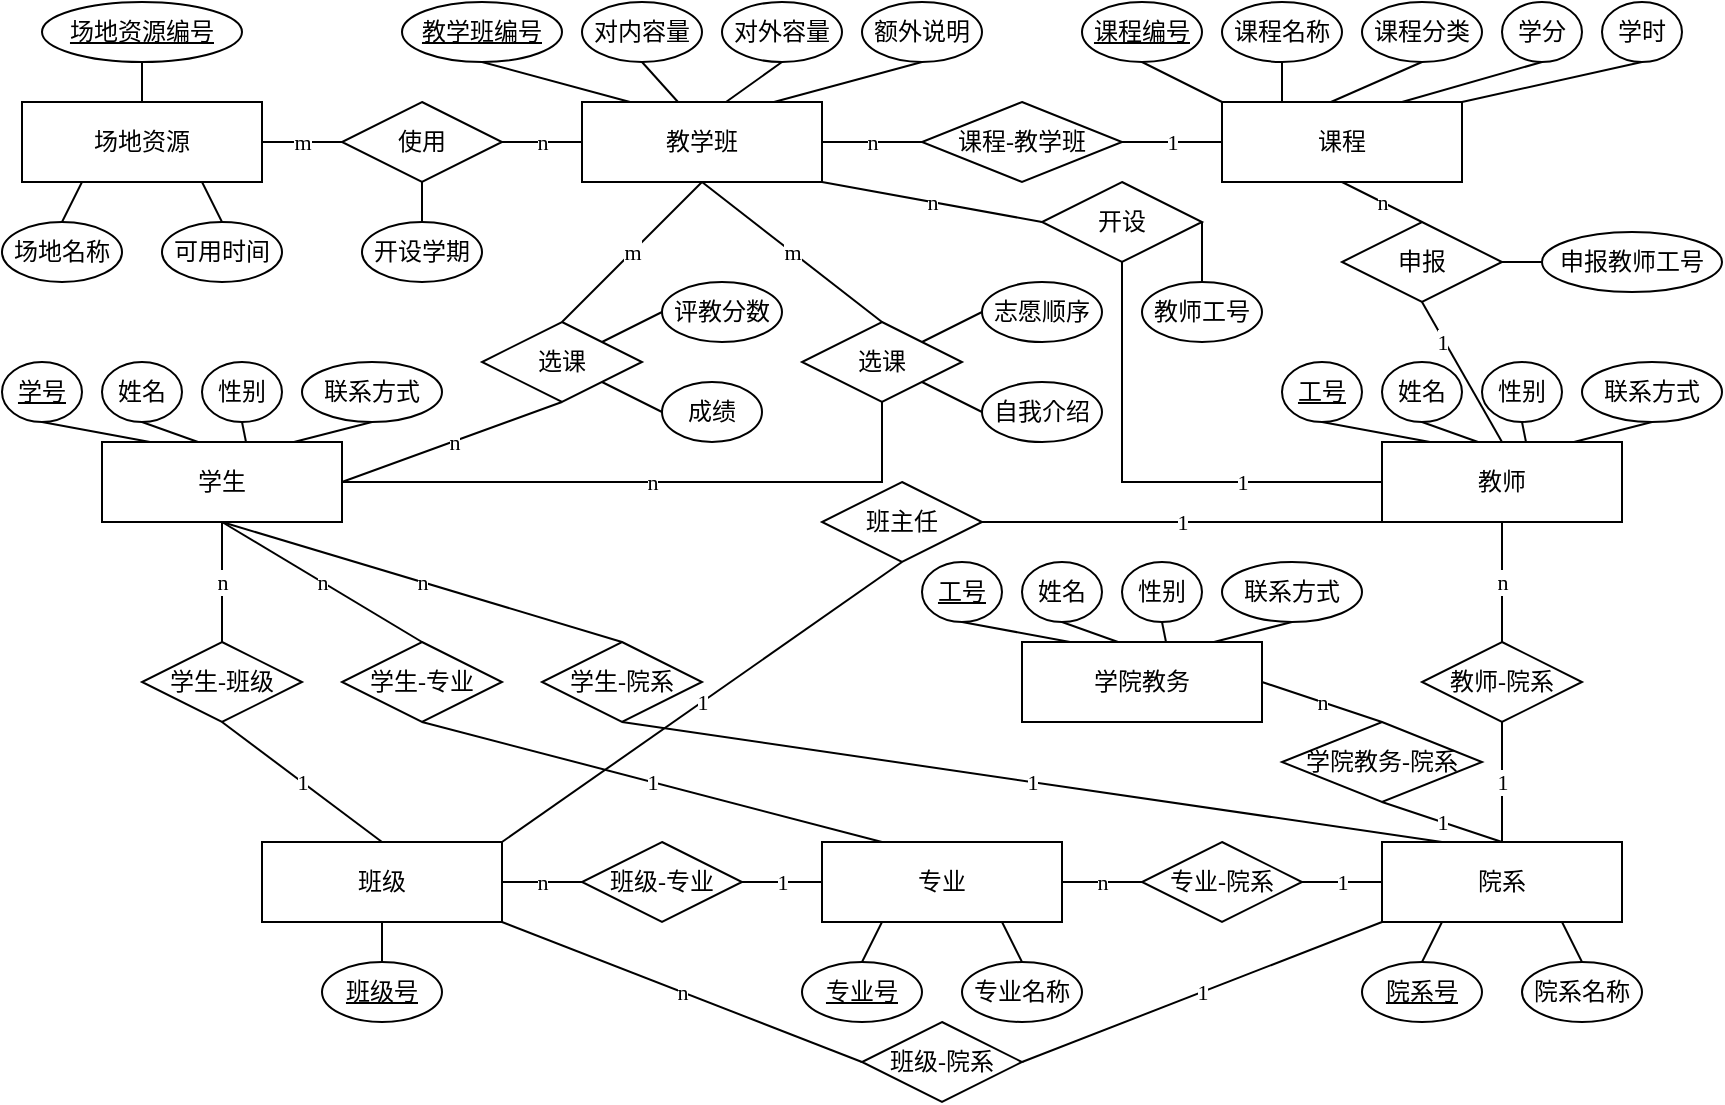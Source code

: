 <mxfile version="24.7.17">
  <diagram id="R2lEEEUBdFMjLlhIrx00" name="Page-1">
    <mxGraphModel dx="1185" dy="694" grid="1" gridSize="10" guides="1" tooltips="1" connect="1" arrows="1" fold="1" page="1" pageScale="1" pageWidth="1169" pageHeight="827" math="0" shadow="0" extFonts="Permanent Marker^https://fonts.googleapis.com/css?family=Permanent+Marker">
      <root>
        <mxCell id="0" />
        <mxCell id="1" parent="0" />
        <mxCell id="3BoCwt5KpNZVM9zIBBHS-1" value="学生" style="rounded=0;whiteSpace=wrap;html=1;fontFamily=宋体-简;" parent="1" vertex="1">
          <mxGeometry x="90" y="260" width="120" height="40" as="geometry" />
        </mxCell>
        <mxCell id="3BoCwt5KpNZVM9zIBBHS-3" value="学号" style="ellipse;whiteSpace=wrap;html=1;fontStyle=4;fontFamily=宋体-简;" parent="1" vertex="1">
          <mxGeometry x="40" y="220" width="40" height="30" as="geometry" />
        </mxCell>
        <mxCell id="3BoCwt5KpNZVM9zIBBHS-5" value="姓名" style="ellipse;whiteSpace=wrap;html=1;fontFamily=宋体-简;" parent="1" vertex="1">
          <mxGeometry x="90" y="220" width="40" height="30" as="geometry" />
        </mxCell>
        <mxCell id="3BoCwt5KpNZVM9zIBBHS-7" value="性别" style="ellipse;whiteSpace=wrap;html=1;fontFamily=宋体-简;" parent="1" vertex="1">
          <mxGeometry x="140" y="220" width="40" height="30" as="geometry" />
        </mxCell>
        <mxCell id="3BoCwt5KpNZVM9zIBBHS-8" value="" style="endArrow=none;html=1;rounded=0;entryX=0.5;entryY=1;entryDx=0;entryDy=0;exitX=0.2;exitY=0;exitDx=0;exitDy=0;exitPerimeter=0;fontFamily=宋体-简;" parent="1" source="3BoCwt5KpNZVM9zIBBHS-1" target="3BoCwt5KpNZVM9zIBBHS-3" edge="1">
          <mxGeometry width="50" height="50" relative="1" as="geometry">
            <mxPoint x="184" y="298.39" as="sourcePoint" />
            <mxPoint x="234" y="248.39" as="targetPoint" />
          </mxGeometry>
        </mxCell>
        <mxCell id="3BoCwt5KpNZVM9zIBBHS-10" value="" style="endArrow=none;html=1;rounded=0;entryX=0.5;entryY=1;entryDx=0;entryDy=0;exitX=0.4;exitY=0;exitDx=0;exitDy=0;exitPerimeter=0;fontFamily=宋体-简;" parent="1" source="3BoCwt5KpNZVM9zIBBHS-1" target="3BoCwt5KpNZVM9zIBBHS-5" edge="1">
          <mxGeometry width="50" height="50" relative="1" as="geometry">
            <mxPoint x="154" y="298.39" as="sourcePoint" />
            <mxPoint x="204" y="248.39" as="targetPoint" />
          </mxGeometry>
        </mxCell>
        <mxCell id="3BoCwt5KpNZVM9zIBBHS-11" value="" style="endArrow=none;html=1;rounded=0;entryX=0.5;entryY=1;entryDx=0;entryDy=0;exitX=0.6;exitY=0;exitDx=0;exitDy=0;exitPerimeter=0;fontFamily=宋体-简;" parent="1" source="3BoCwt5KpNZVM9zIBBHS-1" target="3BoCwt5KpNZVM9zIBBHS-7" edge="1">
          <mxGeometry width="50" height="50" relative="1" as="geometry">
            <mxPoint x="184" y="298.39" as="sourcePoint" />
            <mxPoint x="234" y="248.39" as="targetPoint" />
          </mxGeometry>
        </mxCell>
        <mxCell id="3BoCwt5KpNZVM9zIBBHS-12" value="联系方式" style="ellipse;whiteSpace=wrap;html=1;fontFamily=宋体-简;" parent="1" vertex="1">
          <mxGeometry x="190" y="220" width="70" height="30" as="geometry" />
        </mxCell>
        <mxCell id="3BoCwt5KpNZVM9zIBBHS-13" value="" style="endArrow=none;html=1;rounded=0;entryX=0.5;entryY=1;entryDx=0;entryDy=0;exitX=0.8;exitY=0;exitDx=0;exitDy=0;exitPerimeter=0;fontFamily=宋体-简;" parent="1" source="3BoCwt5KpNZVM9zIBBHS-1" target="3BoCwt5KpNZVM9zIBBHS-12" edge="1">
          <mxGeometry width="50" height="50" relative="1" as="geometry">
            <mxPoint x="184" y="298.39" as="sourcePoint" />
            <mxPoint x="234" y="248.39" as="targetPoint" />
          </mxGeometry>
        </mxCell>
        <mxCell id="3BoCwt5KpNZVM9zIBBHS-14" value="班级" style="rounded=0;whiteSpace=wrap;html=1;fontFamily=宋体-简;" parent="1" vertex="1">
          <mxGeometry x="170" y="460" width="120" height="40" as="geometry" />
        </mxCell>
        <mxCell id="3BoCwt5KpNZVM9zIBBHS-15" value="院系" style="rounded=0;whiteSpace=wrap;html=1;fontFamily=宋体-简;" parent="1" vertex="1">
          <mxGeometry x="730" y="460" width="120" height="40" as="geometry" />
        </mxCell>
        <mxCell id="3BoCwt5KpNZVM9zIBBHS-16" value="专业" style="rounded=0;whiteSpace=wrap;html=1;fontFamily=宋体-简;" parent="1" vertex="1">
          <mxGeometry x="450" y="460" width="120" height="40" as="geometry" />
        </mxCell>
        <mxCell id="3BoCwt5KpNZVM9zIBBHS-17" value="专业-院系" style="rhombus;whiteSpace=wrap;html=1;fontFamily=宋体-简;" parent="1" vertex="1">
          <mxGeometry x="610" y="460" width="80" height="40" as="geometry" />
        </mxCell>
        <mxCell id="3BoCwt5KpNZVM9zIBBHS-19" value="" style="endArrow=none;html=1;rounded=0;entryX=0;entryY=0.5;entryDx=0;entryDy=0;exitX=1;exitY=0.5;exitDx=0;exitDy=0;fontFamily=宋体-简;" parent="1" source="3BoCwt5KpNZVM9zIBBHS-16" target="3BoCwt5KpNZVM9zIBBHS-17" edge="1">
          <mxGeometry width="50" height="50" relative="1" as="geometry">
            <mxPoint x="664" y="542" as="sourcePoint" />
            <mxPoint x="674" y="602" as="targetPoint" />
          </mxGeometry>
        </mxCell>
        <mxCell id="3BoCwt5KpNZVM9zIBBHS-22" value="n" style="edgeLabel;html=1;align=center;verticalAlign=middle;resizable=0;points=[];fontFamily=宋体-简;" parent="3BoCwt5KpNZVM9zIBBHS-19" vertex="1" connectable="0">
          <mxGeometry relative="1" as="geometry">
            <mxPoint as="offset" />
          </mxGeometry>
        </mxCell>
        <mxCell id="3BoCwt5KpNZVM9zIBBHS-20" value="" style="endArrow=none;html=1;rounded=0;entryX=0;entryY=0.5;entryDx=0;entryDy=0;fontFamily=宋体-简;exitX=1;exitY=0.5;exitDx=0;exitDy=0;" parent="1" source="3BoCwt5KpNZVM9zIBBHS-17" target="3BoCwt5KpNZVM9zIBBHS-15" edge="1">
          <mxGeometry width="50" height="50" relative="1" as="geometry">
            <mxPoint x="694" y="480" as="sourcePoint" />
            <mxPoint x="624" y="488" as="targetPoint" />
          </mxGeometry>
        </mxCell>
        <mxCell id="3BoCwt5KpNZVM9zIBBHS-21" value="1" style="edgeLabel;html=1;align=center;verticalAlign=middle;resizable=0;points=[];fontFamily=宋体-简;" parent="3BoCwt5KpNZVM9zIBBHS-20" vertex="1" connectable="0">
          <mxGeometry relative="1" as="geometry">
            <mxPoint as="offset" />
          </mxGeometry>
        </mxCell>
        <mxCell id="3BoCwt5KpNZVM9zIBBHS-23" value="班级-专业" style="rhombus;whiteSpace=wrap;html=1;fontFamily=宋体-简;" parent="1" vertex="1">
          <mxGeometry x="330" y="460" width="80" height="40" as="geometry" />
        </mxCell>
        <mxCell id="3BoCwt5KpNZVM9zIBBHS-25" value="" style="endArrow=none;html=1;rounded=0;entryX=1;entryY=0.5;entryDx=0;entryDy=0;exitX=0;exitY=0.5;exitDx=0;exitDy=0;fontFamily=宋体-简;" parent="1" source="3BoCwt5KpNZVM9zIBBHS-23" target="3BoCwt5KpNZVM9zIBBHS-14" edge="1">
          <mxGeometry width="50" height="50" relative="1" as="geometry">
            <mxPoint x="364" y="610" as="sourcePoint" />
            <mxPoint x="414" y="560" as="targetPoint" />
          </mxGeometry>
        </mxCell>
        <mxCell id="3BoCwt5KpNZVM9zIBBHS-26" value="n" style="edgeLabel;html=1;align=center;verticalAlign=middle;resizable=0;points=[];fontFamily=宋体-简;" parent="3BoCwt5KpNZVM9zIBBHS-25" vertex="1" connectable="0">
          <mxGeometry relative="1" as="geometry">
            <mxPoint as="offset" />
          </mxGeometry>
        </mxCell>
        <mxCell id="3BoCwt5KpNZVM9zIBBHS-27" value="" style="endArrow=none;html=1;rounded=0;exitX=1;exitY=0.5;exitDx=0;exitDy=0;entryX=0;entryY=0.5;entryDx=0;entryDy=0;fontFamily=宋体-简;" parent="1" source="3BoCwt5KpNZVM9zIBBHS-23" target="3BoCwt5KpNZVM9zIBBHS-16" edge="1">
          <mxGeometry width="50" height="50" relative="1" as="geometry">
            <mxPoint x="574" y="590" as="sourcePoint" />
            <mxPoint x="624" y="540" as="targetPoint" />
          </mxGeometry>
        </mxCell>
        <mxCell id="3BoCwt5KpNZVM9zIBBHS-28" value="1" style="edgeLabel;html=1;align=center;verticalAlign=middle;resizable=0;points=[];fontFamily=宋体-简;" parent="3BoCwt5KpNZVM9zIBBHS-27" vertex="1" connectable="0">
          <mxGeometry relative="1" as="geometry">
            <mxPoint as="offset" />
          </mxGeometry>
        </mxCell>
        <mxCell id="3BoCwt5KpNZVM9zIBBHS-30" value="班级号" style="ellipse;whiteSpace=wrap;html=1;fontStyle=4;fontFamily=宋体-简;" parent="1" vertex="1">
          <mxGeometry x="200" y="520" width="60" height="30" as="geometry" />
        </mxCell>
        <mxCell id="3BoCwt5KpNZVM9zIBBHS-31" value="班级-院系" style="rhombus;whiteSpace=wrap;html=1;fontFamily=宋体-简;" parent="1" vertex="1">
          <mxGeometry x="470" y="550" width="80" height="40" as="geometry" />
        </mxCell>
        <mxCell id="3BoCwt5KpNZVM9zIBBHS-32" value="" style="endArrow=none;html=1;rounded=0;entryX=1;entryY=1;entryDx=0;entryDy=0;exitX=0;exitY=0.5;exitDx=0;exitDy=0;fontFamily=宋体-简;" parent="1" source="3BoCwt5KpNZVM9zIBBHS-31" target="3BoCwt5KpNZVM9zIBBHS-14" edge="1">
          <mxGeometry width="50" height="50" relative="1" as="geometry">
            <mxPoint x="344" y="490" as="sourcePoint" />
            <mxPoint x="304" y="490" as="targetPoint" />
          </mxGeometry>
        </mxCell>
        <mxCell id="3BoCwt5KpNZVM9zIBBHS-33" value="n" style="edgeLabel;html=1;align=center;verticalAlign=middle;resizable=0;points=[];fontFamily=宋体-简;" parent="3BoCwt5KpNZVM9zIBBHS-32" vertex="1" connectable="0">
          <mxGeometry relative="1" as="geometry">
            <mxPoint as="offset" />
          </mxGeometry>
        </mxCell>
        <mxCell id="3BoCwt5KpNZVM9zIBBHS-34" value="" style="endArrow=none;html=1;rounded=0;exitX=1;exitY=0.5;exitDx=0;exitDy=0;entryX=0;entryY=1;entryDx=0;entryDy=0;fontFamily=宋体-简;" parent="1" source="3BoCwt5KpNZVM9zIBBHS-31" target="3BoCwt5KpNZVM9zIBBHS-15" edge="1">
          <mxGeometry width="50" height="50" relative="1" as="geometry">
            <mxPoint x="424" y="530" as="sourcePoint" />
            <mxPoint x="464" y="530" as="targetPoint" />
          </mxGeometry>
        </mxCell>
        <mxCell id="3BoCwt5KpNZVM9zIBBHS-35" value="1" style="edgeLabel;html=1;align=center;verticalAlign=middle;resizable=0;points=[];fontFamily=宋体-简;" parent="3BoCwt5KpNZVM9zIBBHS-34" vertex="1" connectable="0">
          <mxGeometry relative="1" as="geometry">
            <mxPoint as="offset" />
          </mxGeometry>
        </mxCell>
        <mxCell id="3BoCwt5KpNZVM9zIBBHS-38" value="" style="endArrow=none;html=1;rounded=0;entryX=0.5;entryY=1;entryDx=0;entryDy=0;exitX=0.5;exitY=0;exitDx=0;exitDy=0;fontFamily=宋体-简;" parent="1" source="3BoCwt5KpNZVM9zIBBHS-30" target="3BoCwt5KpNZVM9zIBBHS-14" edge="1">
          <mxGeometry width="50" height="50" relative="1" as="geometry">
            <mxPoint x="384" y="490" as="sourcePoint" />
            <mxPoint x="434" y="440" as="targetPoint" />
          </mxGeometry>
        </mxCell>
        <mxCell id="3BoCwt5KpNZVM9zIBBHS-39" value="专业名称" style="ellipse;whiteSpace=wrap;html=1;fontFamily=宋体-简;" parent="1" vertex="1">
          <mxGeometry x="520" y="520" width="60" height="30" as="geometry" />
        </mxCell>
        <mxCell id="3BoCwt5KpNZVM9zIBBHS-40" value="" style="endArrow=none;html=1;rounded=0;entryX=0.75;entryY=1;entryDx=0;entryDy=0;exitX=0.5;exitY=0;exitDx=0;exitDy=0;fontFamily=宋体-简;" parent="1" source="3BoCwt5KpNZVM9zIBBHS-39" target="3BoCwt5KpNZVM9zIBBHS-16" edge="1">
          <mxGeometry width="50" height="50" relative="1" as="geometry">
            <mxPoint x="244" y="530" as="sourcePoint" />
            <mxPoint x="244" y="510" as="targetPoint" />
          </mxGeometry>
        </mxCell>
        <mxCell id="3BoCwt5KpNZVM9zIBBHS-41" value="专业号" style="ellipse;whiteSpace=wrap;html=1;fontStyle=4;fontFamily=宋体-简;" parent="1" vertex="1">
          <mxGeometry x="440" y="520" width="60" height="30" as="geometry" />
        </mxCell>
        <mxCell id="3BoCwt5KpNZVM9zIBBHS-42" value="" style="endArrow=none;html=1;rounded=0;entryX=0.25;entryY=1;entryDx=0;entryDy=0;exitX=0.5;exitY=0;exitDx=0;exitDy=0;fontFamily=宋体-简;" parent="1" source="3BoCwt5KpNZVM9zIBBHS-41" target="3BoCwt5KpNZVM9zIBBHS-16" edge="1">
          <mxGeometry width="50" height="50" relative="1" as="geometry">
            <mxPoint x="554" y="530" as="sourcePoint" />
            <mxPoint x="554" y="510" as="targetPoint" />
          </mxGeometry>
        </mxCell>
        <mxCell id="3BoCwt5KpNZVM9zIBBHS-43" value="院系名称" style="ellipse;whiteSpace=wrap;html=1;fontFamily=宋体-简;" parent="1" vertex="1">
          <mxGeometry x="800" y="520" width="60" height="30" as="geometry" />
        </mxCell>
        <mxCell id="3BoCwt5KpNZVM9zIBBHS-44" value="" style="endArrow=none;html=1;rounded=0;exitX=0.5;exitY=0;exitDx=0;exitDy=0;entryX=0.75;entryY=1;entryDx=0;entryDy=0;fontFamily=宋体-简;" parent="1" source="3BoCwt5KpNZVM9zIBBHS-43" target="3BoCwt5KpNZVM9zIBBHS-15" edge="1">
          <mxGeometry width="50" height="50" relative="1" as="geometry">
            <mxPoint x="524" y="530" as="sourcePoint" />
            <mxPoint x="824" y="500" as="targetPoint" />
          </mxGeometry>
        </mxCell>
        <mxCell id="3BoCwt5KpNZVM9zIBBHS-45" value="院系号" style="ellipse;whiteSpace=wrap;html=1;fontStyle=4;fontFamily=宋体-简;" parent="1" vertex="1">
          <mxGeometry x="720" y="520" width="60" height="30" as="geometry" />
        </mxCell>
        <mxCell id="3BoCwt5KpNZVM9zIBBHS-46" value="" style="endArrow=none;html=1;rounded=0;exitX=0.5;exitY=0;exitDx=0;exitDy=0;entryX=0.25;entryY=1;entryDx=0;entryDy=0;fontFamily=宋体-简;" parent="1" source="3BoCwt5KpNZVM9zIBBHS-45" target="3BoCwt5KpNZVM9zIBBHS-15" edge="1">
          <mxGeometry width="50" height="50" relative="1" as="geometry">
            <mxPoint x="834" y="530" as="sourcePoint" />
            <mxPoint x="774" y="510" as="targetPoint" />
          </mxGeometry>
        </mxCell>
        <mxCell id="3BoCwt5KpNZVM9zIBBHS-47" value="学生-班级" style="rhombus;whiteSpace=wrap;html=1;fontFamily=宋体-简;" parent="1" vertex="1">
          <mxGeometry x="110" y="360" width="80" height="40" as="geometry" />
        </mxCell>
        <mxCell id="3BoCwt5KpNZVM9zIBBHS-48" value="" style="endArrow=none;html=1;rounded=0;exitX=0.5;exitY=1;exitDx=0;exitDy=0;entryX=0.5;entryY=0;entryDx=0;entryDy=0;fontFamily=宋体-简;" parent="1" source="3BoCwt5KpNZVM9zIBBHS-47" target="3BoCwt5KpNZVM9zIBBHS-14" edge="1">
          <mxGeometry width="50" height="50" relative="1" as="geometry">
            <mxPoint x="324" y="410.72" as="sourcePoint" />
            <mxPoint x="364" y="410.72" as="targetPoint" />
          </mxGeometry>
        </mxCell>
        <mxCell id="3BoCwt5KpNZVM9zIBBHS-49" value="1" style="edgeLabel;html=1;align=center;verticalAlign=middle;resizable=0;points=[];fontFamily=宋体-简;" parent="3BoCwt5KpNZVM9zIBBHS-48" vertex="1" connectable="0">
          <mxGeometry relative="1" as="geometry">
            <mxPoint as="offset" />
          </mxGeometry>
        </mxCell>
        <mxCell id="3BoCwt5KpNZVM9zIBBHS-50" value="" style="endArrow=none;html=1;rounded=0;entryX=0.5;entryY=1;entryDx=0;entryDy=0;exitX=0.5;exitY=0;exitDx=0;exitDy=0;fontFamily=宋体-简;" parent="1" source="3BoCwt5KpNZVM9zIBBHS-47" target="3BoCwt5KpNZVM9zIBBHS-1" edge="1">
          <mxGeometry width="50" height="50" relative="1" as="geometry">
            <mxPoint x="264" y="450" as="sourcePoint" />
            <mxPoint x="224" y="450" as="targetPoint" />
          </mxGeometry>
        </mxCell>
        <mxCell id="3BoCwt5KpNZVM9zIBBHS-51" value="n" style="edgeLabel;html=1;align=center;verticalAlign=middle;resizable=0;points=[];fontFamily=宋体-简;" parent="3BoCwt5KpNZVM9zIBBHS-50" vertex="1" connectable="0">
          <mxGeometry relative="1" as="geometry">
            <mxPoint as="offset" />
          </mxGeometry>
        </mxCell>
        <mxCell id="3BoCwt5KpNZVM9zIBBHS-52" value="学生-专业" style="rhombus;whiteSpace=wrap;html=1;fontFamily=宋体-简;" parent="1" vertex="1">
          <mxGeometry x="210" y="360" width="80" height="40" as="geometry" />
        </mxCell>
        <mxCell id="3BoCwt5KpNZVM9zIBBHS-53" value="学生-院系" style="rhombus;whiteSpace=wrap;html=1;fontFamily=宋体-简;" parent="1" vertex="1">
          <mxGeometry x="310" y="360" width="80" height="40" as="geometry" />
        </mxCell>
        <mxCell id="3BoCwt5KpNZVM9zIBBHS-54" value="" style="endArrow=none;html=1;rounded=0;entryX=0.5;entryY=1;entryDx=0;entryDy=0;exitX=0.5;exitY=0;exitDx=0;exitDy=0;fontFamily=宋体-简;" parent="1" source="3BoCwt5KpNZVM9zIBBHS-52" target="3BoCwt5KpNZVM9zIBBHS-1" edge="1">
          <mxGeometry width="50" height="50" relative="1" as="geometry">
            <mxPoint x="164" y="360" as="sourcePoint" />
            <mxPoint x="164" y="330" as="targetPoint" />
          </mxGeometry>
        </mxCell>
        <mxCell id="3BoCwt5KpNZVM9zIBBHS-55" value="n" style="edgeLabel;html=1;align=center;verticalAlign=middle;resizable=0;points=[];fontFamily=宋体-简;" parent="3BoCwt5KpNZVM9zIBBHS-54" vertex="1" connectable="0">
          <mxGeometry relative="1" as="geometry">
            <mxPoint as="offset" />
          </mxGeometry>
        </mxCell>
        <mxCell id="3BoCwt5KpNZVM9zIBBHS-56" value="" style="endArrow=none;html=1;rounded=0;entryX=0.5;entryY=1;entryDx=0;entryDy=0;exitX=0.5;exitY=0;exitDx=0;exitDy=0;fontFamily=宋体-简;" parent="1" source="3BoCwt5KpNZVM9zIBBHS-53" target="3BoCwt5KpNZVM9zIBBHS-1" edge="1">
          <mxGeometry width="50" height="50" relative="1" as="geometry">
            <mxPoint x="264" y="360" as="sourcePoint" />
            <mxPoint x="164" y="330" as="targetPoint" />
          </mxGeometry>
        </mxCell>
        <mxCell id="3BoCwt5KpNZVM9zIBBHS-57" value="n" style="edgeLabel;html=1;align=center;verticalAlign=middle;resizable=0;points=[];fontFamily=宋体-简;" parent="3BoCwt5KpNZVM9zIBBHS-56" vertex="1" connectable="0">
          <mxGeometry relative="1" as="geometry">
            <mxPoint as="offset" />
          </mxGeometry>
        </mxCell>
        <mxCell id="3BoCwt5KpNZVM9zIBBHS-58" value="" style="endArrow=none;html=1;rounded=0;exitX=0.5;exitY=1;exitDx=0;exitDy=0;entryX=0.25;entryY=0;entryDx=0;entryDy=0;fontFamily=宋体-简;" parent="1" source="3BoCwt5KpNZVM9zIBBHS-52" target="3BoCwt5KpNZVM9zIBBHS-16" edge="1">
          <mxGeometry width="50" height="50" relative="1" as="geometry">
            <mxPoint x="244" y="420.02" as="sourcePoint" />
            <mxPoint x="244" y="450.02" as="targetPoint" />
          </mxGeometry>
        </mxCell>
        <mxCell id="3BoCwt5KpNZVM9zIBBHS-59" value="1" style="edgeLabel;html=1;align=center;verticalAlign=middle;resizable=0;points=[];fontFamily=宋体-简;" parent="3BoCwt5KpNZVM9zIBBHS-58" vertex="1" connectable="0">
          <mxGeometry relative="1" as="geometry">
            <mxPoint as="offset" />
          </mxGeometry>
        </mxCell>
        <mxCell id="3BoCwt5KpNZVM9zIBBHS-60" value="" style="endArrow=none;html=1;rounded=0;exitX=0.5;exitY=1;exitDx=0;exitDy=0;entryX=0.25;entryY=0;entryDx=0;entryDy=0;fontFamily=宋体-简;" parent="1" source="3BoCwt5KpNZVM9zIBBHS-53" target="3BoCwt5KpNZVM9zIBBHS-15" edge="1">
          <mxGeometry width="50" height="50" relative="1" as="geometry">
            <mxPoint x="254" y="430.02" as="sourcePoint" />
            <mxPoint x="254" y="460.02" as="targetPoint" />
          </mxGeometry>
        </mxCell>
        <mxCell id="3BoCwt5KpNZVM9zIBBHS-61" value="1" style="edgeLabel;html=1;align=center;verticalAlign=middle;resizable=0;points=[];fontFamily=宋体-简;" parent="3BoCwt5KpNZVM9zIBBHS-60" vertex="1" connectable="0">
          <mxGeometry relative="1" as="geometry">
            <mxPoint as="offset" />
          </mxGeometry>
        </mxCell>
        <mxCell id="3BoCwt5KpNZVM9zIBBHS-62" value="教师" style="rounded=0;whiteSpace=wrap;html=1;fontFamily=宋体-简;" parent="1" vertex="1">
          <mxGeometry x="730" y="260" width="120" height="40" as="geometry" />
        </mxCell>
        <mxCell id="3BoCwt5KpNZVM9zIBBHS-68" value="工号" style="ellipse;whiteSpace=wrap;html=1;fontStyle=4;fontFamily=宋体-简;" parent="1" vertex="1">
          <mxGeometry x="680" y="220" width="40" height="30" as="geometry" />
        </mxCell>
        <mxCell id="3BoCwt5KpNZVM9zIBBHS-69" value="姓名" style="ellipse;whiteSpace=wrap;html=1;fontFamily=宋体-简;" parent="1" vertex="1">
          <mxGeometry x="730" y="220" width="40" height="30" as="geometry" />
        </mxCell>
        <mxCell id="3BoCwt5KpNZVM9zIBBHS-70" value="性别" style="ellipse;whiteSpace=wrap;html=1;fontFamily=宋体-简;" parent="1" vertex="1">
          <mxGeometry x="780" y="220" width="40" height="30" as="geometry" />
        </mxCell>
        <mxCell id="3BoCwt5KpNZVM9zIBBHS-71" value="" style="endArrow=none;html=1;rounded=0;entryX=0.5;entryY=1;entryDx=0;entryDy=0;exitX=0.2;exitY=0;exitDx=0;exitDy=0;exitPerimeter=0;fontFamily=宋体-简;" parent="1" source="3BoCwt5KpNZVM9zIBBHS-62" target="3BoCwt5KpNZVM9zIBBHS-68" edge="1">
          <mxGeometry width="50" height="50" relative="1" as="geometry">
            <mxPoint x="758" y="256.39" as="sourcePoint" />
            <mxPoint x="874" y="246.39" as="targetPoint" />
          </mxGeometry>
        </mxCell>
        <mxCell id="3BoCwt5KpNZVM9zIBBHS-72" value="" style="endArrow=none;html=1;rounded=0;entryX=0.5;entryY=1;entryDx=0;entryDy=0;exitX=0.4;exitY=0;exitDx=0;exitDy=0;exitPerimeter=0;fontFamily=宋体-简;" parent="1" source="3BoCwt5KpNZVM9zIBBHS-62" target="3BoCwt5KpNZVM9zIBBHS-69" edge="1">
          <mxGeometry width="50" height="50" relative="1" as="geometry">
            <mxPoint x="782" y="256.39" as="sourcePoint" />
            <mxPoint x="844" y="246.39" as="targetPoint" />
          </mxGeometry>
        </mxCell>
        <mxCell id="3BoCwt5KpNZVM9zIBBHS-73" value="" style="endArrow=none;html=1;rounded=0;entryX=0.5;entryY=1;entryDx=0;entryDy=0;exitX=0.6;exitY=0;exitDx=0;exitDy=0;exitPerimeter=0;fontFamily=宋体-简;" parent="1" source="3BoCwt5KpNZVM9zIBBHS-62" target="3BoCwt5KpNZVM9zIBBHS-70" edge="1">
          <mxGeometry width="50" height="50" relative="1" as="geometry">
            <mxPoint x="806" y="256.39" as="sourcePoint" />
            <mxPoint x="874" y="246.39" as="targetPoint" />
          </mxGeometry>
        </mxCell>
        <mxCell id="3BoCwt5KpNZVM9zIBBHS-74" value="联系方式" style="ellipse;whiteSpace=wrap;html=1;fontFamily=宋体-简;" parent="1" vertex="1">
          <mxGeometry x="830" y="220" width="70" height="30" as="geometry" />
        </mxCell>
        <mxCell id="3BoCwt5KpNZVM9zIBBHS-75" value="" style="endArrow=none;html=1;rounded=0;entryX=0.5;entryY=1;entryDx=0;entryDy=0;exitX=0.8;exitY=0;exitDx=0;exitDy=0;exitPerimeter=0;fontFamily=宋体-简;" parent="1" source="3BoCwt5KpNZVM9zIBBHS-62" target="3BoCwt5KpNZVM9zIBBHS-74" edge="1">
          <mxGeometry width="50" height="50" relative="1" as="geometry">
            <mxPoint x="830" y="256.39" as="sourcePoint" />
            <mxPoint x="874" y="246.39" as="targetPoint" />
          </mxGeometry>
        </mxCell>
        <mxCell id="3BoCwt5KpNZVM9zIBBHS-76" value="教师-院系" style="rhombus;whiteSpace=wrap;html=1;fontFamily=宋体-简;" parent="1" vertex="1">
          <mxGeometry x="750" y="360" width="80" height="40" as="geometry" />
        </mxCell>
        <mxCell id="3BoCwt5KpNZVM9zIBBHS-77" value="" style="endArrow=none;html=1;rounded=0;entryX=0.5;entryY=1;entryDx=0;entryDy=0;exitX=0.5;exitY=0;exitDx=0;exitDy=0;fontFamily=宋体-简;" parent="1" source="3BoCwt5KpNZVM9zIBBHS-76" target="3BoCwt5KpNZVM9zIBBHS-62" edge="1">
          <mxGeometry width="50" height="50" relative="1" as="geometry">
            <mxPoint x="444" y="360" as="sourcePoint" />
            <mxPoint x="244" y="330" as="targetPoint" />
          </mxGeometry>
        </mxCell>
        <mxCell id="3BoCwt5KpNZVM9zIBBHS-78" value="n" style="edgeLabel;html=1;align=center;verticalAlign=middle;resizable=0;points=[];fontFamily=宋体-简;" parent="3BoCwt5KpNZVM9zIBBHS-77" vertex="1" connectable="0">
          <mxGeometry relative="1" as="geometry">
            <mxPoint as="offset" />
          </mxGeometry>
        </mxCell>
        <mxCell id="3BoCwt5KpNZVM9zIBBHS-79" value="" style="endArrow=none;html=1;rounded=0;exitX=0.5;exitY=1;exitDx=0;exitDy=0;entryX=0.5;entryY=0;entryDx=0;entryDy=0;fontFamily=宋体-简;" parent="1" source="3BoCwt5KpNZVM9zIBBHS-76" target="3BoCwt5KpNZVM9zIBBHS-15" edge="1">
          <mxGeometry width="50" height="50" relative="1" as="geometry">
            <mxPoint x="444" y="420.02" as="sourcePoint" />
            <mxPoint x="774" y="450.02" as="targetPoint" />
          </mxGeometry>
        </mxCell>
        <mxCell id="3BoCwt5KpNZVM9zIBBHS-80" value="1" style="edgeLabel;html=1;align=center;verticalAlign=middle;resizable=0;points=[];fontFamily=宋体-简;" parent="3BoCwt5KpNZVM9zIBBHS-79" vertex="1" connectable="0">
          <mxGeometry relative="1" as="geometry">
            <mxPoint as="offset" />
          </mxGeometry>
        </mxCell>
        <mxCell id="3BoCwt5KpNZVM9zIBBHS-81" value="班主任" style="rhombus;whiteSpace=wrap;html=1;fontFamily=宋体-简;" parent="1" vertex="1">
          <mxGeometry x="450" y="280" width="80" height="40" as="geometry" />
        </mxCell>
        <mxCell id="3BoCwt5KpNZVM9zIBBHS-82" value="" style="endArrow=none;html=1;rounded=0;exitX=0;exitY=1;exitDx=0;exitDy=0;entryX=1;entryY=0.5;entryDx=0;entryDy=0;fontFamily=宋体-简;" parent="1" source="3BoCwt5KpNZVM9zIBBHS-62" target="3BoCwt5KpNZVM9zIBBHS-81" edge="1">
          <mxGeometry width="50" height="50" relative="1" as="geometry">
            <mxPoint x="444" y="400" as="sourcePoint" />
            <mxPoint x="774" y="430" as="targetPoint" />
          </mxGeometry>
        </mxCell>
        <mxCell id="3BoCwt5KpNZVM9zIBBHS-83" value="1" style="edgeLabel;html=1;align=center;verticalAlign=middle;resizable=0;points=[];fontFamily=宋体-简;" parent="3BoCwt5KpNZVM9zIBBHS-82" vertex="1" connectable="0">
          <mxGeometry relative="1" as="geometry">
            <mxPoint as="offset" />
          </mxGeometry>
        </mxCell>
        <mxCell id="3BoCwt5KpNZVM9zIBBHS-84" value="" style="endArrow=none;html=1;rounded=0;exitX=0.5;exitY=1;exitDx=0;exitDy=0;fontFamily=宋体-简;" parent="1" source="3BoCwt5KpNZVM9zIBBHS-81" edge="1">
          <mxGeometry width="50" height="50" relative="1" as="geometry">
            <mxPoint x="744" y="330" as="sourcePoint" />
            <mxPoint x="290" y="460" as="targetPoint" />
          </mxGeometry>
        </mxCell>
        <mxCell id="3BoCwt5KpNZVM9zIBBHS-85" value="1" style="edgeLabel;html=1;align=center;verticalAlign=middle;resizable=0;points=[];fontFamily=宋体-简;" parent="3BoCwt5KpNZVM9zIBBHS-84" vertex="1" connectable="0">
          <mxGeometry relative="1" as="geometry">
            <mxPoint as="offset" />
          </mxGeometry>
        </mxCell>
        <mxCell id="3BoCwt5KpNZVM9zIBBHS-103" value="课程" style="rounded=0;whiteSpace=wrap;html=1;fontFamily=宋体-简;" parent="1" vertex="1">
          <mxGeometry x="650" y="90" width="120" height="40" as="geometry" />
        </mxCell>
        <mxCell id="3BoCwt5KpNZVM9zIBBHS-104" value="课程名称" style="ellipse;whiteSpace=wrap;html=1;fontFamily=宋体-简;" parent="1" vertex="1">
          <mxGeometry x="650" y="40" width="60" height="30" as="geometry" />
        </mxCell>
        <mxCell id="3BoCwt5KpNZVM9zIBBHS-110" value="学分" style="ellipse;whiteSpace=wrap;html=1;fontFamily=宋体-简;" parent="1" vertex="1">
          <mxGeometry x="790" y="40" width="40" height="30" as="geometry" />
        </mxCell>
        <mxCell id="3BoCwt5KpNZVM9zIBBHS-112" value="课程编号" style="ellipse;whiteSpace=wrap;html=1;fontStyle=4;fontFamily=宋体-简;" parent="1" vertex="1">
          <mxGeometry x="580" y="40" width="60" height="30" as="geometry" />
        </mxCell>
        <mxCell id="3BoCwt5KpNZVM9zIBBHS-113" value="课程分类" style="ellipse;whiteSpace=wrap;html=1;fontFamily=宋体-简;" parent="1" vertex="1">
          <mxGeometry x="720" y="40" width="60" height="30" as="geometry" />
        </mxCell>
        <mxCell id="3BoCwt5KpNZVM9zIBBHS-116" value="" style="endArrow=none;html=1;rounded=0;entryX=0.5;entryY=1;entryDx=0;entryDy=0;exitX=0;exitY=0;exitDx=0;exitDy=0;fontFamily=宋体-简;" parent="1" source="3BoCwt5KpNZVM9zIBBHS-103" target="3BoCwt5KpNZVM9zIBBHS-112" edge="1">
          <mxGeometry width="50" height="50" relative="1" as="geometry">
            <mxPoint x="628" y="90" as="sourcePoint" />
            <mxPoint x="574" y="80" as="targetPoint" />
          </mxGeometry>
        </mxCell>
        <mxCell id="3BoCwt5KpNZVM9zIBBHS-117" value="" style="endArrow=none;html=1;rounded=0;entryX=0.5;entryY=1;entryDx=0;entryDy=0;exitX=0.25;exitY=0;exitDx=0;exitDy=0;fontFamily=宋体-简;" parent="1" source="3BoCwt5KpNZVM9zIBBHS-103" target="3BoCwt5KpNZVM9zIBBHS-104" edge="1">
          <mxGeometry width="50" height="50" relative="1" as="geometry">
            <mxPoint x="696" y="95" as="sourcePoint" />
            <mxPoint x="632" y="75" as="targetPoint" />
          </mxGeometry>
        </mxCell>
        <mxCell id="3BoCwt5KpNZVM9zIBBHS-118" value="" style="endArrow=none;html=1;rounded=0;entryX=0.5;entryY=1;entryDx=0;entryDy=0;exitX=0.454;exitY=0;exitDx=0;exitDy=0;exitPerimeter=0;fontFamily=宋体-简;" parent="1" source="3BoCwt5KpNZVM9zIBBHS-103" target="3BoCwt5KpNZVM9zIBBHS-113" edge="1">
          <mxGeometry width="50" height="50" relative="1" as="geometry">
            <mxPoint x="658" y="100" as="sourcePoint" />
            <mxPoint x="644" y="80" as="targetPoint" />
          </mxGeometry>
        </mxCell>
        <mxCell id="3BoCwt5KpNZVM9zIBBHS-119" value="" style="endArrow=none;html=1;rounded=0;entryX=0.5;entryY=1;entryDx=0;entryDy=0;exitX=0.75;exitY=0;exitDx=0;exitDy=0;fontFamily=宋体-简;" parent="1" source="3BoCwt5KpNZVM9zIBBHS-103" target="3BoCwt5KpNZVM9zIBBHS-110" edge="1">
          <mxGeometry width="50" height="50" relative="1" as="geometry">
            <mxPoint x="682" y="100" as="sourcePoint" />
            <mxPoint x="714" y="80" as="targetPoint" />
          </mxGeometry>
        </mxCell>
        <mxCell id="3BoCwt5KpNZVM9zIBBHS-120" value="申报" style="rhombus;whiteSpace=wrap;html=1;fontFamily=宋体-简;" parent="1" vertex="1">
          <mxGeometry x="710" y="150" width="80" height="40" as="geometry" />
        </mxCell>
        <mxCell id="3BoCwt5KpNZVM9zIBBHS-121" value="" style="endArrow=none;html=1;rounded=0;entryX=0.5;entryY=1;entryDx=0;entryDy=0;exitX=0.5;exitY=0;exitDx=0;exitDy=0;fontFamily=宋体-简;" parent="1" source="3BoCwt5KpNZVM9zIBBHS-120" target="3BoCwt5KpNZVM9zIBBHS-103" edge="1">
          <mxGeometry width="50" height="50" relative="1" as="geometry">
            <mxPoint x="654" y="169" as="sourcePoint" />
            <mxPoint x="704" y="170" as="targetPoint" />
          </mxGeometry>
        </mxCell>
        <mxCell id="3BoCwt5KpNZVM9zIBBHS-124" value="n" style="edgeLabel;html=1;align=center;verticalAlign=middle;resizable=0;points=[];fontFamily=宋体-简;" parent="3BoCwt5KpNZVM9zIBBHS-121" vertex="1" connectable="0">
          <mxGeometry relative="1" as="geometry">
            <mxPoint as="offset" />
          </mxGeometry>
        </mxCell>
        <mxCell id="3BoCwt5KpNZVM9zIBBHS-122" value="" style="endArrow=none;html=1;rounded=0;entryX=0.5;entryY=1;entryDx=0;entryDy=0;exitX=0.5;exitY=0;exitDx=0;exitDy=0;fontFamily=宋体-简;" parent="1" source="3BoCwt5KpNZVM9zIBBHS-62" target="3BoCwt5KpNZVM9zIBBHS-120" edge="1">
          <mxGeometry width="50" height="50" relative="1" as="geometry">
            <mxPoint x="664" y="109" as="sourcePoint" />
            <mxPoint x="664" y="70" as="targetPoint" />
            <Array as="points" />
          </mxGeometry>
        </mxCell>
        <mxCell id="3BoCwt5KpNZVM9zIBBHS-125" value="1" style="edgeLabel;html=1;align=center;verticalAlign=middle;resizable=0;points=[];fontFamily=宋体-简;" parent="3BoCwt5KpNZVM9zIBBHS-122" vertex="1" connectable="0">
          <mxGeometry relative="1" as="geometry">
            <mxPoint x="-10" y="-15" as="offset" />
          </mxGeometry>
        </mxCell>
        <mxCell id="3BoCwt5KpNZVM9zIBBHS-128" value="" style="endArrow=none;html=1;rounded=0;entryX=0;entryY=0.5;entryDx=0;entryDy=0;fontFamily=宋体-简;exitX=1;exitY=0.5;exitDx=0;exitDy=0;" parent="1" source="5ua1pPFVDwQ-sEWEfWyi-17" target="3BoCwt5KpNZVM9zIBBHS-103" edge="1">
          <mxGeometry width="50" height="50" relative="1" as="geometry">
            <mxPoint x="590" y="110" as="sourcePoint" />
            <mxPoint x="584" y="120" as="targetPoint" />
          </mxGeometry>
        </mxCell>
        <mxCell id="3BoCwt5KpNZVM9zIBBHS-129" value="1" style="edgeLabel;html=1;align=center;verticalAlign=middle;resizable=0;points=[];fontFamily=宋体-简;" parent="3BoCwt5KpNZVM9zIBBHS-128" vertex="1" connectable="0">
          <mxGeometry relative="1" as="geometry">
            <mxPoint as="offset" />
          </mxGeometry>
        </mxCell>
        <mxCell id="9R8SngfWk_mVwCr1KFd2-7" value="申报教师工号" style="ellipse;whiteSpace=wrap;html=1;fontFamily=宋体-简;" parent="1" vertex="1">
          <mxGeometry x="810" y="155" width="90" height="30" as="geometry" />
        </mxCell>
        <mxCell id="9R8SngfWk_mVwCr1KFd2-8" value="" style="endArrow=none;html=1;rounded=0;entryX=0;entryY=0.5;entryDx=0;entryDy=0;fontFamily=宋体-简;exitX=1;exitY=0.5;exitDx=0;exitDy=0;" parent="1" source="3BoCwt5KpNZVM9zIBBHS-120" target="9R8SngfWk_mVwCr1KFd2-7" edge="1">
          <mxGeometry width="50" height="50" relative="1" as="geometry">
            <mxPoint x="810" y="170" as="sourcePoint" />
            <mxPoint x="794" y="130" as="targetPoint" />
          </mxGeometry>
        </mxCell>
        <mxCell id="9R8SngfWk_mVwCr1KFd2-10" value="学院教务-院系" style="rhombus;whiteSpace=wrap;html=1;fontFamily=宋体-简;" parent="1" vertex="1">
          <mxGeometry x="680" y="400" width="100" height="40" as="geometry" />
        </mxCell>
        <mxCell id="9R8SngfWk_mVwCr1KFd2-13" value="" style="endArrow=none;html=1;rounded=0;entryX=0.5;entryY=0;entryDx=0;entryDy=0;exitX=0.5;exitY=1;exitDx=0;exitDy=0;fontFamily=宋体-简;" parent="1" source="9R8SngfWk_mVwCr1KFd2-10" target="3BoCwt5KpNZVM9zIBBHS-15" edge="1">
          <mxGeometry width="50" height="50" relative="1" as="geometry">
            <mxPoint x="974" y="440" as="sourcePoint" />
            <mxPoint x="1014" y="440" as="targetPoint" />
          </mxGeometry>
        </mxCell>
        <mxCell id="9R8SngfWk_mVwCr1KFd2-14" value="1" style="edgeLabel;html=1;align=center;verticalAlign=middle;resizable=0;points=[];fontFamily=宋体-简;" parent="9R8SngfWk_mVwCr1KFd2-13" vertex="1" connectable="0">
          <mxGeometry relative="1" as="geometry">
            <mxPoint as="offset" />
          </mxGeometry>
        </mxCell>
        <mxCell id="9R8SngfWk_mVwCr1KFd2-34" value="场地资源" style="rounded=0;whiteSpace=wrap;html=1;fontFamily=宋体-简;" parent="1" vertex="1">
          <mxGeometry x="50" y="90" width="120" height="40" as="geometry" />
        </mxCell>
        <mxCell id="9R8SngfWk_mVwCr1KFd2-45" value="选课" style="rhombus;whiteSpace=wrap;html=1;fontFamily=宋体-简;" parent="1" vertex="1">
          <mxGeometry x="280" y="200" width="80" height="40" as="geometry" />
        </mxCell>
        <mxCell id="9R8SngfWk_mVwCr1KFd2-47" value="成绩" style="ellipse;whiteSpace=wrap;html=1;fontFamily=宋体-简;" parent="1" vertex="1">
          <mxGeometry x="370" y="230" width="50" height="30" as="geometry" />
        </mxCell>
        <mxCell id="9R8SngfWk_mVwCr1KFd2-49" value="" style="endArrow=none;html=1;rounded=0;exitX=1;exitY=0.5;exitDx=0;exitDy=0;entryX=0.5;entryY=1;entryDx=0;entryDy=0;fontFamily=宋体-简;" parent="1" source="3BoCwt5KpNZVM9zIBBHS-1" target="9R8SngfWk_mVwCr1KFd2-45" edge="1">
          <mxGeometry width="50" height="50" relative="1" as="geometry">
            <mxPoint x="254" y="280" as="sourcePoint" />
            <mxPoint x="304" y="230" as="targetPoint" />
          </mxGeometry>
        </mxCell>
        <mxCell id="9R8SngfWk_mVwCr1KFd2-52" value="n" style="edgeLabel;html=1;align=center;verticalAlign=middle;resizable=0;points=[];fontFamily=宋体-简;" parent="9R8SngfWk_mVwCr1KFd2-49" vertex="1" connectable="0">
          <mxGeometry relative="1" as="geometry">
            <mxPoint x="1" as="offset" />
          </mxGeometry>
        </mxCell>
        <mxCell id="9R8SngfWk_mVwCr1KFd2-53" value="" style="endArrow=none;html=1;rounded=0;entryX=0.5;entryY=0;entryDx=0;entryDy=0;fontFamily=宋体-简;exitX=0.5;exitY=1;exitDx=0;exitDy=0;" parent="1" source="5ua1pPFVDwQ-sEWEfWyi-16" target="9R8SngfWk_mVwCr1KFd2-45" edge="1">
          <mxGeometry width="50" height="50" relative="1" as="geometry">
            <mxPoint x="390" y="140" as="sourcePoint" />
            <mxPoint x="464" y="50" as="targetPoint" />
          </mxGeometry>
        </mxCell>
        <mxCell id="9R8SngfWk_mVwCr1KFd2-55" value="m" style="edgeLabel;html=1;align=center;verticalAlign=middle;resizable=0;points=[];fontFamily=宋体-简;" parent="9R8SngfWk_mVwCr1KFd2-53" vertex="1" connectable="0">
          <mxGeometry relative="1" as="geometry">
            <mxPoint as="offset" />
          </mxGeometry>
        </mxCell>
        <mxCell id="9R8SngfWk_mVwCr1KFd2-56" value="" style="endArrow=none;html=1;rounded=0;exitX=1;exitY=1;exitDx=0;exitDy=0;entryX=0;entryY=0.5;entryDx=0;entryDy=0;fontFamily=宋体-简;" parent="1" source="9R8SngfWk_mVwCr1KFd2-45" target="9R8SngfWk_mVwCr1KFd2-47" edge="1">
          <mxGeometry width="50" height="50" relative="1" as="geometry">
            <mxPoint x="434" y="310" as="sourcePoint" />
            <mxPoint x="484" y="260" as="targetPoint" />
          </mxGeometry>
        </mxCell>
        <mxCell id="9R8SngfWk_mVwCr1KFd2-57" value="评教分数" style="ellipse;whiteSpace=wrap;html=1;fontFamily=宋体-简;" parent="1" vertex="1">
          <mxGeometry x="370" y="180" width="60" height="30" as="geometry" />
        </mxCell>
        <mxCell id="9R8SngfWk_mVwCr1KFd2-59" value="" style="endArrow=none;html=1;rounded=0;exitX=1;exitY=0;exitDx=0;exitDy=0;entryX=0;entryY=0.5;entryDx=0;entryDy=0;fontFamily=宋体-简;" parent="1" source="9R8SngfWk_mVwCr1KFd2-45" target="9R8SngfWk_mVwCr1KFd2-57" edge="1">
          <mxGeometry width="50" height="50" relative="1" as="geometry">
            <mxPoint x="354" y="240" as="sourcePoint" />
            <mxPoint x="384" y="257" as="targetPoint" />
          </mxGeometry>
        </mxCell>
        <mxCell id="9R8SngfWk_mVwCr1KFd2-60" value="选课" style="rhombus;whiteSpace=wrap;html=1;fontFamily=宋体-简;" parent="1" vertex="1">
          <mxGeometry x="440" y="200" width="80" height="40" as="geometry" />
        </mxCell>
        <mxCell id="9R8SngfWk_mVwCr1KFd2-61" value="" style="endArrow=none;html=1;rounded=0;exitX=1;exitY=0.5;exitDx=0;exitDy=0;entryX=0.5;entryY=1;entryDx=0;entryDy=0;fontFamily=宋体-简;" parent="1" source="3BoCwt5KpNZVM9zIBBHS-1" target="9R8SngfWk_mVwCr1KFd2-60" edge="1">
          <mxGeometry width="50" height="50" relative="1" as="geometry">
            <mxPoint x="224" y="290" as="sourcePoint" />
            <mxPoint x="334" y="250" as="targetPoint" />
            <Array as="points">
              <mxPoint x="480" y="280" />
            </Array>
          </mxGeometry>
        </mxCell>
        <mxCell id="9R8SngfWk_mVwCr1KFd2-64" value="n" style="edgeLabel;html=1;align=center;verticalAlign=middle;resizable=0;points=[];fontFamily=宋体-简;" parent="9R8SngfWk_mVwCr1KFd2-61" vertex="1" connectable="0">
          <mxGeometry relative="1" as="geometry">
            <mxPoint as="offset" />
          </mxGeometry>
        </mxCell>
        <mxCell id="9R8SngfWk_mVwCr1KFd2-65" value="" style="endArrow=none;html=1;rounded=0;entryX=0.5;entryY=0;entryDx=0;entryDy=0;fontFamily=宋体-简;exitX=0.5;exitY=1;exitDx=0;exitDy=0;" parent="1" source="5ua1pPFVDwQ-sEWEfWyi-16" target="9R8SngfWk_mVwCr1KFd2-60" edge="1">
          <mxGeometry width="50" height="50" relative="1" as="geometry">
            <mxPoint x="390" y="150" as="sourcePoint" />
            <mxPoint x="334" y="130" as="targetPoint" />
          </mxGeometry>
        </mxCell>
        <mxCell id="9R8SngfWk_mVwCr1KFd2-66" value="m" style="edgeLabel;html=1;align=center;verticalAlign=middle;resizable=0;points=[];fontFamily=宋体-简;" parent="9R8SngfWk_mVwCr1KFd2-65" vertex="1" connectable="0">
          <mxGeometry relative="1" as="geometry">
            <mxPoint as="offset" />
          </mxGeometry>
        </mxCell>
        <mxCell id="9R8SngfWk_mVwCr1KFd2-67" value="自我介绍" style="ellipse;whiteSpace=wrap;html=1;fontFamily=宋体-简;" parent="1" vertex="1">
          <mxGeometry x="530" y="230" width="60" height="30" as="geometry" />
        </mxCell>
        <mxCell id="9R8SngfWk_mVwCr1KFd2-68" value="" style="endArrow=none;html=1;rounded=0;exitX=1;exitY=1;exitDx=0;exitDy=0;entryX=0;entryY=0.5;entryDx=0;entryDy=0;fontFamily=宋体-简;" parent="1" source="9R8SngfWk_mVwCr1KFd2-60" target="9R8SngfWk_mVwCr1KFd2-67" edge="1">
          <mxGeometry width="50" height="50" relative="1" as="geometry">
            <mxPoint x="514" y="232" as="sourcePoint" />
            <mxPoint x="654" y="262" as="targetPoint" />
          </mxGeometry>
        </mxCell>
        <mxCell id="9R8SngfWk_mVwCr1KFd2-69" value="志愿顺序" style="ellipse;whiteSpace=wrap;html=1;fontFamily=宋体-简;" parent="1" vertex="1">
          <mxGeometry x="530" y="180" width="60" height="30" as="geometry" />
        </mxCell>
        <mxCell id="9R8SngfWk_mVwCr1KFd2-70" value="" style="endArrow=none;html=1;rounded=0;exitX=1;exitY=0;exitDx=0;exitDy=0;entryX=0;entryY=0.5;entryDx=0;entryDy=0;fontFamily=宋体-简;" parent="1" source="9R8SngfWk_mVwCr1KFd2-60" target="9R8SngfWk_mVwCr1KFd2-69" edge="1">
          <mxGeometry width="50" height="50" relative="1" as="geometry">
            <mxPoint x="514" y="212" as="sourcePoint" />
            <mxPoint x="554" y="259" as="targetPoint" />
          </mxGeometry>
        </mxCell>
        <mxCell id="9R8SngfWk_mVwCr1KFd2-82" value="学院教务" style="rounded=0;whiteSpace=wrap;html=1;fontFamily=宋体-简;" parent="1" vertex="1">
          <mxGeometry x="550" y="360" width="120" height="40" as="geometry" />
        </mxCell>
        <mxCell id="9R8SngfWk_mVwCr1KFd2-85" value="工号" style="ellipse;whiteSpace=wrap;html=1;fontStyle=4;fontFamily=宋体-简;" parent="1" vertex="1">
          <mxGeometry x="500" y="320" width="40" height="30" as="geometry" />
        </mxCell>
        <mxCell id="9R8SngfWk_mVwCr1KFd2-86" value="姓名" style="ellipse;whiteSpace=wrap;html=1;fontFamily=宋体-简;" parent="1" vertex="1">
          <mxGeometry x="550" y="320" width="40" height="30" as="geometry" />
        </mxCell>
        <mxCell id="9R8SngfWk_mVwCr1KFd2-87" value="性别" style="ellipse;whiteSpace=wrap;html=1;fontFamily=宋体-简;" parent="1" vertex="1">
          <mxGeometry x="600" y="320" width="40" height="30" as="geometry" />
        </mxCell>
        <mxCell id="9R8SngfWk_mVwCr1KFd2-88" value="" style="endArrow=none;html=1;rounded=0;entryX=0.5;entryY=1;entryDx=0;entryDy=0;exitX=0.2;exitY=0;exitDx=0;exitDy=0;exitPerimeter=0;fontFamily=宋体-简;" parent="1" source="9R8SngfWk_mVwCr1KFd2-82" target="9R8SngfWk_mVwCr1KFd2-85" edge="1">
          <mxGeometry width="50" height="50" relative="1" as="geometry">
            <mxPoint x="578" y="360.02" as="sourcePoint" />
            <mxPoint x="694" y="346.41" as="targetPoint" />
          </mxGeometry>
        </mxCell>
        <mxCell id="9R8SngfWk_mVwCr1KFd2-89" value="" style="endArrow=none;html=1;rounded=0;entryX=0.5;entryY=1;entryDx=0;entryDy=0;exitX=0.4;exitY=0;exitDx=0;exitDy=0;exitPerimeter=0;fontFamily=宋体-简;" parent="1" source="9R8SngfWk_mVwCr1KFd2-82" target="9R8SngfWk_mVwCr1KFd2-86" edge="1">
          <mxGeometry width="50" height="50" relative="1" as="geometry">
            <mxPoint x="602" y="360.02" as="sourcePoint" />
            <mxPoint x="664" y="346.41" as="targetPoint" />
          </mxGeometry>
        </mxCell>
        <mxCell id="9R8SngfWk_mVwCr1KFd2-90" value="" style="endArrow=none;html=1;rounded=0;entryX=0.5;entryY=1;entryDx=0;entryDy=0;exitX=0.6;exitY=0;exitDx=0;exitDy=0;exitPerimeter=0;fontFamily=宋体-简;" parent="1" source="9R8SngfWk_mVwCr1KFd2-82" target="9R8SngfWk_mVwCr1KFd2-87" edge="1">
          <mxGeometry width="50" height="50" relative="1" as="geometry">
            <mxPoint x="626" y="360.02" as="sourcePoint" />
            <mxPoint x="694" y="346.41" as="targetPoint" />
          </mxGeometry>
        </mxCell>
        <mxCell id="9R8SngfWk_mVwCr1KFd2-91" value="联系方式" style="ellipse;whiteSpace=wrap;html=1;fontFamily=宋体-简;" parent="1" vertex="1">
          <mxGeometry x="650" y="320" width="70" height="30" as="geometry" />
        </mxCell>
        <mxCell id="9R8SngfWk_mVwCr1KFd2-92" value="" style="endArrow=none;html=1;rounded=0;entryX=0.5;entryY=1;entryDx=0;entryDy=0;exitX=0.8;exitY=0;exitDx=0;exitDy=0;exitPerimeter=0;fontFamily=宋体-简;" parent="1" source="9R8SngfWk_mVwCr1KFd2-82" target="9R8SngfWk_mVwCr1KFd2-91" edge="1">
          <mxGeometry width="50" height="50" relative="1" as="geometry">
            <mxPoint x="650" y="360.02" as="sourcePoint" />
            <mxPoint x="694" y="346.41" as="targetPoint" />
          </mxGeometry>
        </mxCell>
        <mxCell id="9R8SngfWk_mVwCr1KFd2-104" value="" style="endArrow=none;html=1;rounded=0;entryX=0.5;entryY=0;entryDx=0;entryDy=0;exitX=1;exitY=0.5;exitDx=0;exitDy=0;fontFamily=宋体-简;" parent="1" source="9R8SngfWk_mVwCr1KFd2-82" target="9R8SngfWk_mVwCr1KFd2-10" edge="1">
          <mxGeometry width="50" height="50" relative="1" as="geometry">
            <mxPoint x="740" y="450" as="sourcePoint" />
            <mxPoint x="800" y="470" as="targetPoint" />
          </mxGeometry>
        </mxCell>
        <mxCell id="9R8SngfWk_mVwCr1KFd2-105" value="n" style="edgeLabel;html=1;align=center;verticalAlign=middle;resizable=0;points=[];fontFamily=宋体-简;" parent="9R8SngfWk_mVwCr1KFd2-104" vertex="1" connectable="0">
          <mxGeometry relative="1" as="geometry">
            <mxPoint as="offset" />
          </mxGeometry>
        </mxCell>
        <mxCell id="9R8SngfWk_mVwCr1KFd2-107" value="&lt;u&gt;场地资源编号&lt;/u&gt;" style="ellipse;whiteSpace=wrap;html=1;fontFamily=宋体-简;" parent="1" vertex="1">
          <mxGeometry x="60" y="40" width="100" height="30" as="geometry" />
        </mxCell>
        <mxCell id="9R8SngfWk_mVwCr1KFd2-108" value="" style="endArrow=none;html=1;rounded=0;exitX=0.5;exitY=1;exitDx=0;exitDy=0;entryX=0.5;entryY=0;entryDx=0;entryDy=0;fontFamily=宋体-简;" parent="1" source="9R8SngfWk_mVwCr1KFd2-107" target="9R8SngfWk_mVwCr1KFd2-34" edge="1">
          <mxGeometry width="50" height="50" relative="1" as="geometry">
            <mxPoint x="130" y="80" as="sourcePoint" />
            <mxPoint x="150" y="100" as="targetPoint" />
          </mxGeometry>
        </mxCell>
        <mxCell id="p91Yb7fb0jG22XeW4vL_-1" value="开设" style="rhombus;whiteSpace=wrap;html=1;fontFamily=宋体-简;" parent="1" vertex="1">
          <mxGeometry x="560" y="130" width="80" height="40" as="geometry" />
        </mxCell>
        <mxCell id="p91Yb7fb0jG22XeW4vL_-2" value="" style="endArrow=none;html=1;rounded=0;exitX=0;exitY=0.5;exitDx=0;exitDy=0;fontFamily=宋体-简;entryX=1;entryY=1;entryDx=0;entryDy=0;" parent="1" source="p91Yb7fb0jG22XeW4vL_-1" target="5ua1pPFVDwQ-sEWEfWyi-16" edge="1">
          <mxGeometry width="50" height="50" relative="1" as="geometry">
            <mxPoint x="480" y="120" as="sourcePoint" />
            <mxPoint x="460" y="160" as="targetPoint" />
          </mxGeometry>
        </mxCell>
        <mxCell id="p91Yb7fb0jG22XeW4vL_-3" value="n" style="edgeLabel;html=1;align=center;verticalAlign=middle;resizable=0;points=[];fontFamily=宋体-简;" parent="p91Yb7fb0jG22XeW4vL_-2" vertex="1" connectable="0">
          <mxGeometry relative="1" as="geometry">
            <mxPoint as="offset" />
          </mxGeometry>
        </mxCell>
        <mxCell id="p91Yb7fb0jG22XeW4vL_-4" value="" style="endArrow=none;html=1;rounded=0;exitX=0;exitY=0.5;exitDx=0;exitDy=0;entryX=0.5;entryY=1;entryDx=0;entryDy=0;fontFamily=宋体-简;" parent="1" source="3BoCwt5KpNZVM9zIBBHS-62" target="p91Yb7fb0jG22XeW4vL_-1" edge="1">
          <mxGeometry width="50" height="50" relative="1" as="geometry">
            <mxPoint x="740" y="160" as="sourcePoint" />
            <mxPoint x="610" y="120" as="targetPoint" />
            <Array as="points">
              <mxPoint x="600" y="280" />
            </Array>
          </mxGeometry>
        </mxCell>
        <mxCell id="p91Yb7fb0jG22XeW4vL_-5" value="1" style="edgeLabel;html=1;align=center;verticalAlign=middle;resizable=0;points=[];fontFamily=宋体-简;" parent="p91Yb7fb0jG22XeW4vL_-4" vertex="1" connectable="0">
          <mxGeometry relative="1" as="geometry">
            <mxPoint x="50" as="offset" />
          </mxGeometry>
        </mxCell>
        <mxCell id="4wsrMvlx6egg2bwKD8JD-4" value="" style="endArrow=none;html=1;rounded=0;fontFamily=宋体-简;entryX=1;entryY=0.5;entryDx=0;entryDy=0;exitX=0;exitY=0.5;exitDx=0;exitDy=0;" parent="1" source="5ua1pPFVDwQ-sEWEfWyi-28" target="9R8SngfWk_mVwCr1KFd2-34" edge="1">
          <mxGeometry width="50" height="50" relative="1" as="geometry">
            <mxPoint x="210" y="110" as="sourcePoint" />
            <mxPoint x="170" y="130" as="targetPoint" />
          </mxGeometry>
        </mxCell>
        <mxCell id="4wsrMvlx6egg2bwKD8JD-5" value="m" style="edgeLabel;html=1;align=center;verticalAlign=middle;resizable=0;points=[];fontFamily=宋体-简;" parent="4wsrMvlx6egg2bwKD8JD-4" vertex="1" connectable="0">
          <mxGeometry relative="1" as="geometry">
            <mxPoint as="offset" />
          </mxGeometry>
        </mxCell>
        <mxCell id="4wsrMvlx6egg2bwKD8JD-8" value="学时" style="ellipse;whiteSpace=wrap;html=1;fontFamily=宋体-简;" parent="1" vertex="1">
          <mxGeometry x="840" y="40" width="40" height="30" as="geometry" />
        </mxCell>
        <mxCell id="4wsrMvlx6egg2bwKD8JD-9" value="" style="endArrow=none;html=1;rounded=0;entryX=0.5;entryY=1;entryDx=0;entryDy=0;exitX=1;exitY=0;exitDx=0;exitDy=0;fontFamily=宋体-简;" parent="1" source="3BoCwt5KpNZVM9zIBBHS-103" target="4wsrMvlx6egg2bwKD8JD-8" edge="1">
          <mxGeometry width="50" height="50" relative="1" as="geometry">
            <mxPoint x="700" y="100" as="sourcePoint" />
            <mxPoint x="770" y="80" as="targetPoint" />
          </mxGeometry>
        </mxCell>
        <mxCell id="4wsrMvlx6egg2bwKD8JD-20" value="开设学期" style="ellipse;whiteSpace=wrap;html=1;fontFamily=宋体-简;" parent="1" vertex="1">
          <mxGeometry x="220" y="150" width="60" height="30" as="geometry" />
        </mxCell>
        <mxCell id="4wsrMvlx6egg2bwKD8JD-21" value="" style="endArrow=none;html=1;rounded=0;exitX=0.5;exitY=1;exitDx=0;exitDy=0;entryX=0.5;entryY=0;entryDx=0;entryDy=0;fontFamily=宋体-简;" parent="1" source="5ua1pPFVDwQ-sEWEfWyi-28" target="4wsrMvlx6egg2bwKD8JD-20" edge="1">
          <mxGeometry width="50" height="50" relative="1" as="geometry">
            <mxPoint x="250" y="130" as="sourcePoint" />
            <mxPoint x="320" y="120" as="targetPoint" />
          </mxGeometry>
        </mxCell>
        <mxCell id="4wsrMvlx6egg2bwKD8JD-24" value="场地名称" style="ellipse;whiteSpace=wrap;html=1;fontFamily=宋体-简;" parent="1" vertex="1">
          <mxGeometry x="40" y="150" width="60" height="30" as="geometry" />
        </mxCell>
        <mxCell id="4wsrMvlx6egg2bwKD8JD-25" value="可用时间" style="ellipse;whiteSpace=wrap;html=1;fontFamily=宋体-简;" parent="1" vertex="1">
          <mxGeometry x="120" y="150" width="60" height="30" as="geometry" />
        </mxCell>
        <mxCell id="4wsrMvlx6egg2bwKD8JD-26" value="" style="endArrow=none;html=1;rounded=0;exitX=0.75;exitY=1;exitDx=0;exitDy=0;entryX=0.5;entryY=0;entryDx=0;entryDy=0;fontFamily=宋体-简;" parent="1" source="9R8SngfWk_mVwCr1KFd2-34" target="4wsrMvlx6egg2bwKD8JD-25" edge="1">
          <mxGeometry width="50" height="50" relative="1" as="geometry">
            <mxPoint x="260" y="140" as="sourcePoint" />
            <mxPoint x="260" y="160" as="targetPoint" />
          </mxGeometry>
        </mxCell>
        <mxCell id="4wsrMvlx6egg2bwKD8JD-27" value="" style="endArrow=none;html=1;rounded=0;exitX=0.25;exitY=1;exitDx=0;exitDy=0;entryX=0.5;entryY=0;entryDx=0;entryDy=0;fontFamily=宋体-简;" parent="1" source="9R8SngfWk_mVwCr1KFd2-34" target="4wsrMvlx6egg2bwKD8JD-24" edge="1">
          <mxGeometry width="50" height="50" relative="1" as="geometry">
            <mxPoint x="150" y="140" as="sourcePoint" />
            <mxPoint x="160" y="160" as="targetPoint" />
          </mxGeometry>
        </mxCell>
        <mxCell id="5ua1pPFVDwQ-sEWEfWyi-16" value="教学班" style="rounded=0;whiteSpace=wrap;html=1;fontFamily=宋体-简;" parent="1" vertex="1">
          <mxGeometry x="330" y="90" width="120" height="40" as="geometry" />
        </mxCell>
        <mxCell id="5ua1pPFVDwQ-sEWEfWyi-17" value="课程-教学班" style="rhombus;whiteSpace=wrap;html=1;fontFamily=宋体-简;" parent="1" vertex="1">
          <mxGeometry x="500" y="90" width="100" height="40" as="geometry" />
        </mxCell>
        <mxCell id="5ua1pPFVDwQ-sEWEfWyi-18" value="" style="endArrow=none;html=1;rounded=0;exitX=0;exitY=0.5;exitDx=0;exitDy=0;entryX=1;entryY=0.5;entryDx=0;entryDy=0;fontFamily=宋体-简;" parent="1" source="5ua1pPFVDwQ-sEWEfWyi-17" target="5ua1pPFVDwQ-sEWEfWyi-16" edge="1">
          <mxGeometry width="50" height="50" relative="1" as="geometry">
            <mxPoint x="474" y="109.76" as="sourcePoint" />
            <mxPoint x="444" y="130" as="targetPoint" />
          </mxGeometry>
        </mxCell>
        <mxCell id="5ua1pPFVDwQ-sEWEfWyi-19" value="n" style="edgeLabel;html=1;align=center;verticalAlign=middle;resizable=0;points=[];fontFamily=宋体-简;" parent="5ua1pPFVDwQ-sEWEfWyi-18" vertex="1" connectable="0">
          <mxGeometry relative="1" as="geometry">
            <mxPoint as="offset" />
          </mxGeometry>
        </mxCell>
        <mxCell id="5ua1pPFVDwQ-sEWEfWyi-20" value="教学班编号" style="ellipse;whiteSpace=wrap;html=1;fontStyle=4;fontFamily=宋体-简;" parent="1" vertex="1">
          <mxGeometry x="240" y="40" width="80" height="30" as="geometry" />
        </mxCell>
        <mxCell id="5ua1pPFVDwQ-sEWEfWyi-21" value="对内容量" style="ellipse;whiteSpace=wrap;html=1;fontFamily=宋体-简;" parent="1" vertex="1">
          <mxGeometry x="330" y="40" width="60" height="30" as="geometry" />
        </mxCell>
        <mxCell id="5ua1pPFVDwQ-sEWEfWyi-22" value="对外容量" style="ellipse;whiteSpace=wrap;html=1;fontFamily=宋体-简;" parent="1" vertex="1">
          <mxGeometry x="400" y="40" width="60" height="30" as="geometry" />
        </mxCell>
        <mxCell id="5ua1pPFVDwQ-sEWEfWyi-23" value="额外说明" style="ellipse;whiteSpace=wrap;html=1;fontFamily=宋体-简;" parent="1" vertex="1">
          <mxGeometry x="470" y="40" width="60" height="30" as="geometry" />
        </mxCell>
        <mxCell id="5ua1pPFVDwQ-sEWEfWyi-24" value="" style="endArrow=none;html=1;rounded=0;exitX=0.5;exitY=1;exitDx=0;exitDy=0;entryX=0.2;entryY=0;entryDx=0;entryDy=0;fontFamily=宋体-简;entryPerimeter=0;" parent="1" source="5ua1pPFVDwQ-sEWEfWyi-20" target="5ua1pPFVDwQ-sEWEfWyi-16" edge="1">
          <mxGeometry width="50" height="50" relative="1" as="geometry">
            <mxPoint x="294" y="170" as="sourcePoint" />
            <mxPoint x="344" y="120" as="targetPoint" />
          </mxGeometry>
        </mxCell>
        <mxCell id="5ua1pPFVDwQ-sEWEfWyi-25" value="" style="endArrow=none;html=1;rounded=0;exitX=0.5;exitY=1;exitDx=0;exitDy=0;entryX=0.4;entryY=0;entryDx=0;entryDy=0;fontFamily=宋体-简;entryPerimeter=0;" parent="1" source="5ua1pPFVDwQ-sEWEfWyi-21" target="5ua1pPFVDwQ-sEWEfWyi-16" edge="1">
          <mxGeometry width="50" height="50" relative="1" as="geometry">
            <mxPoint x="214" y="90" as="sourcePoint" />
            <mxPoint x="346" y="109" as="targetPoint" />
          </mxGeometry>
        </mxCell>
        <mxCell id="5ua1pPFVDwQ-sEWEfWyi-26" value="" style="endArrow=none;html=1;rounded=0;exitX=0.5;exitY=1;exitDx=0;exitDy=0;entryX=0.6;entryY=0;entryDx=0;entryDy=0;fontFamily=宋体-简;entryPerimeter=0;" parent="1" source="5ua1pPFVDwQ-sEWEfWyi-22" target="5ua1pPFVDwQ-sEWEfWyi-16" edge="1">
          <mxGeometry width="50" height="50" relative="1" as="geometry">
            <mxPoint x="224" y="100" as="sourcePoint" />
            <mxPoint x="356" y="119" as="targetPoint" />
          </mxGeometry>
        </mxCell>
        <mxCell id="5ua1pPFVDwQ-sEWEfWyi-27" value="" style="endArrow=none;html=1;rounded=0;exitX=0.5;exitY=1;exitDx=0;exitDy=0;entryX=0.8;entryY=0;entryDx=0;entryDy=0;fontFamily=宋体-简;entryPerimeter=0;" parent="1" source="5ua1pPFVDwQ-sEWEfWyi-23" target="5ua1pPFVDwQ-sEWEfWyi-16" edge="1">
          <mxGeometry width="50" height="50" relative="1" as="geometry">
            <mxPoint x="234" y="110" as="sourcePoint" />
            <mxPoint x="366" y="129" as="targetPoint" />
          </mxGeometry>
        </mxCell>
        <mxCell id="5ua1pPFVDwQ-sEWEfWyi-28" value="使用" style="rhombus;whiteSpace=wrap;html=1;fontFamily=宋体-简;" parent="1" vertex="1">
          <mxGeometry x="210" y="90" width="80" height="40" as="geometry" />
        </mxCell>
        <mxCell id="5ua1pPFVDwQ-sEWEfWyi-29" value="" style="endArrow=none;html=1;rounded=0;exitX=1;exitY=0.5;exitDx=0;exitDy=0;entryX=0;entryY=0.5;entryDx=0;entryDy=0;fontFamily=宋体-简;" parent="1" source="5ua1pPFVDwQ-sEWEfWyi-28" target="5ua1pPFVDwQ-sEWEfWyi-16" edge="1">
          <mxGeometry width="50" height="50" relative="1" as="geometry">
            <mxPoint x="250" y="130" as="sourcePoint" />
            <mxPoint x="290" y="130" as="targetPoint" />
          </mxGeometry>
        </mxCell>
        <mxCell id="5ua1pPFVDwQ-sEWEfWyi-30" value="n" style="edgeLabel;html=1;align=center;verticalAlign=middle;resizable=0;points=[];fontFamily=宋体-简;" parent="5ua1pPFVDwQ-sEWEfWyi-29" vertex="1" connectable="0">
          <mxGeometry relative="1" as="geometry">
            <mxPoint as="offset" />
          </mxGeometry>
        </mxCell>
        <mxCell id="5ua1pPFVDwQ-sEWEfWyi-31" value="教师工号" style="ellipse;whiteSpace=wrap;html=1;fontFamily=宋体-简;" parent="1" vertex="1">
          <mxGeometry x="610" y="180" width="60" height="30" as="geometry" />
        </mxCell>
        <mxCell id="5ua1pPFVDwQ-sEWEfWyi-32" value="" style="endArrow=none;html=1;rounded=0;exitX=0.5;exitY=0;exitDx=0;exitDy=0;fontFamily=宋体-简;entryX=1;entryY=0.5;entryDx=0;entryDy=0;" parent="1" source="5ua1pPFVDwQ-sEWEfWyi-31" target="p91Yb7fb0jG22XeW4vL_-1" edge="1">
          <mxGeometry width="50" height="50" relative="1" as="geometry">
            <mxPoint x="564" y="210" as="sourcePoint" />
            <mxPoint x="650" y="160" as="targetPoint" />
          </mxGeometry>
        </mxCell>
      </root>
    </mxGraphModel>
  </diagram>
</mxfile>
